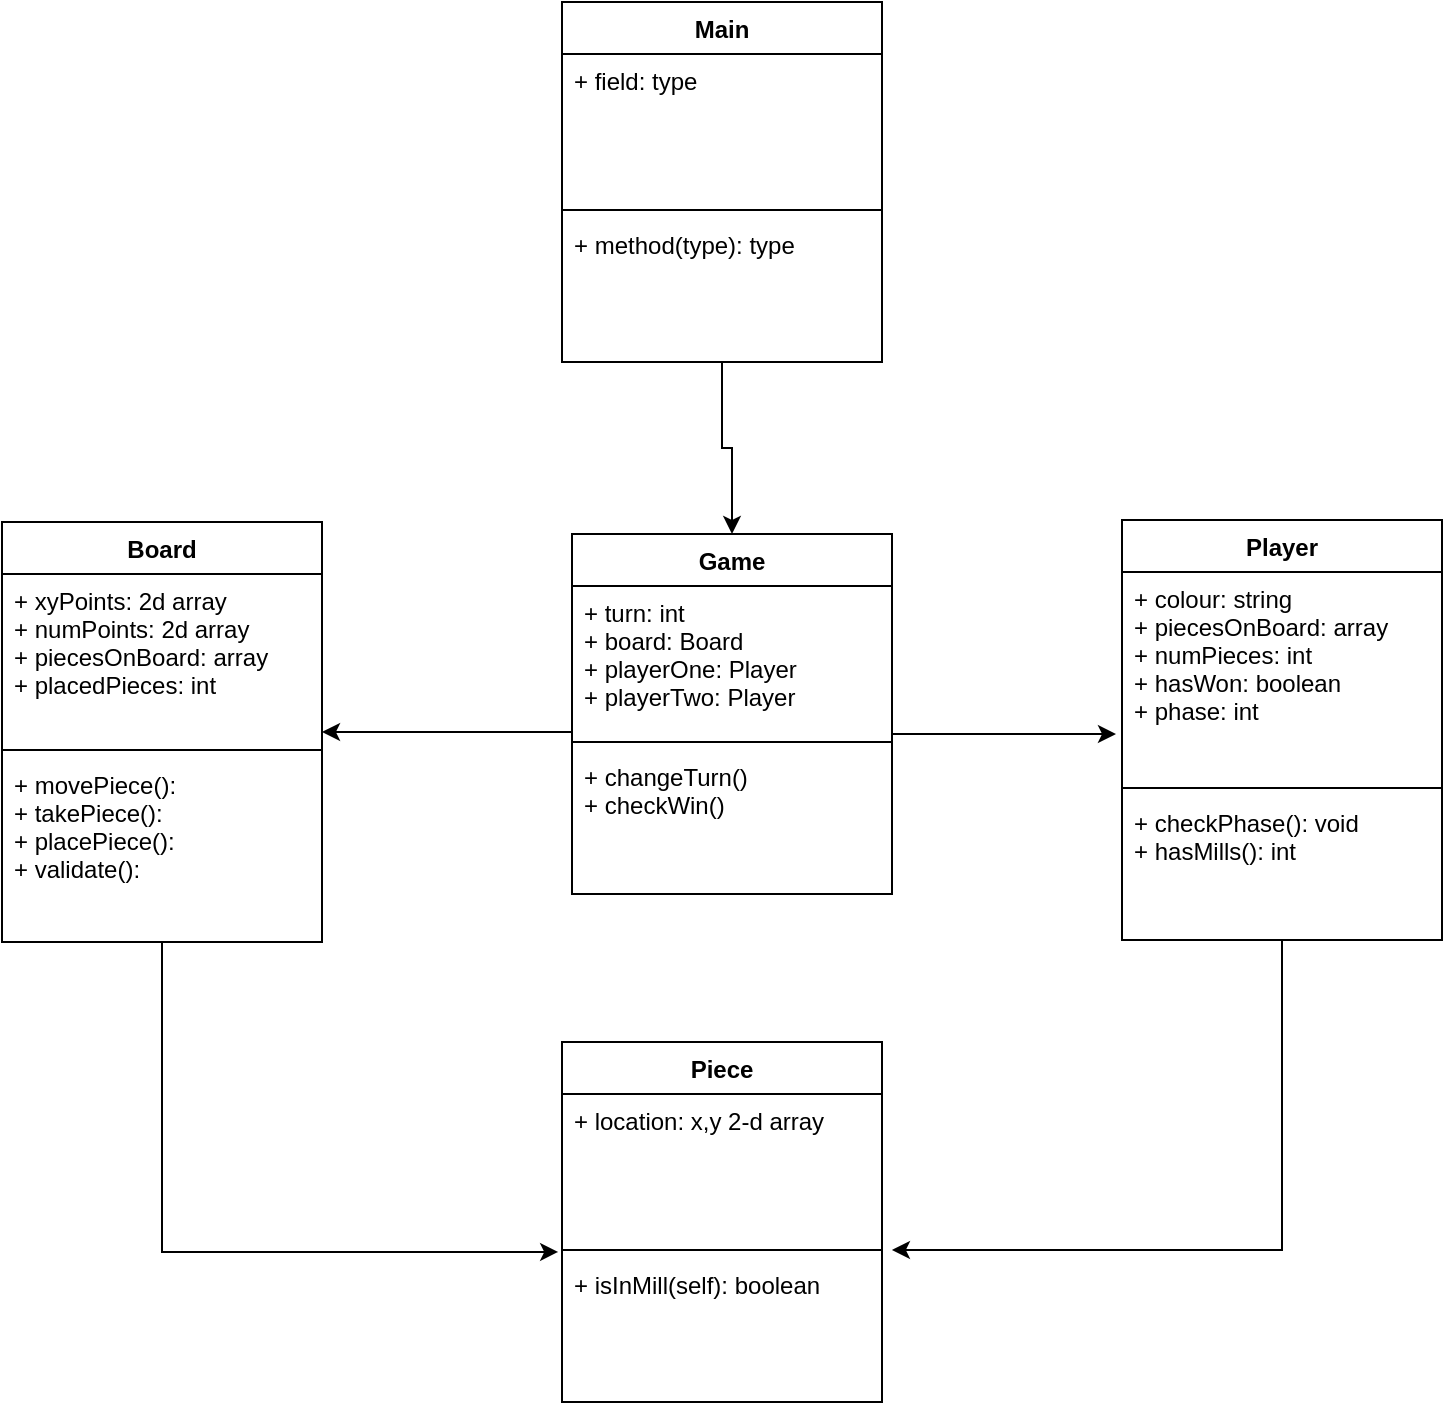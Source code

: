 <mxfile version="11.3.0" type="device" pages="1"><diagram id="_8Vr46oQXv-iLG5XgRe4" name="Page-1"><mxGraphModel dx="1338" dy="730" grid="1" gridSize="10" guides="1" tooltips="1" connect="1" arrows="1" fold="1" page="1" pageScale="1" pageWidth="850" pageHeight="1100" math="0" shadow="0"><root><mxCell id="0"/><mxCell id="1" parent="0"/><mxCell id="b1Ultaox7F1K_KP7GB1o-30" style="edgeStyle=orthogonalEdgeStyle;rounded=0;orthogonalLoop=1;jettySize=auto;html=1;entryX=1;entryY=0.5;entryDx=0;entryDy=0;" edge="1" parent="1" source="b1Ultaox7F1K_KP7GB1o-7" target="b1Ultaox7F1K_KP7GB1o-11"><mxGeometry relative="1" as="geometry"><Array as="points"><mxPoint x="320" y="405"/><mxPoint x="320" y="405"/></Array></mxGeometry></mxCell><mxCell id="b1Ultaox7F1K_KP7GB1o-34" style="edgeStyle=orthogonalEdgeStyle;rounded=0;orthogonalLoop=1;jettySize=auto;html=1;" edge="1" parent="1" source="b1Ultaox7F1K_KP7GB1o-7"><mxGeometry relative="1" as="geometry"><mxPoint x="617" y="406" as="targetPoint"/><Array as="points"><mxPoint x="540" y="406"/><mxPoint x="540" y="406"/></Array></mxGeometry></mxCell><mxCell id="b1Ultaox7F1K_KP7GB1o-7" value="Game" style="swimlane;fontStyle=1;align=center;verticalAlign=top;childLayout=stackLayout;horizontal=1;startSize=26;horizontalStack=0;resizeParent=1;resizeParentMax=0;resizeLast=0;collapsible=1;marginBottom=0;" vertex="1" parent="1"><mxGeometry x="345" y="306" width="160" height="180" as="geometry"/></mxCell><mxCell id="b1Ultaox7F1K_KP7GB1o-8" value="+ turn: int&#xA;+ board: Board&#xA;+ playerOne: Player&#xA;+ playerTwo: Player&#xA;" style="text;strokeColor=none;fillColor=none;align=left;verticalAlign=top;spacingLeft=4;spacingRight=4;overflow=hidden;rotatable=0;points=[[0,0.5],[1,0.5]];portConstraint=eastwest;" vertex="1" parent="b1Ultaox7F1K_KP7GB1o-7"><mxGeometry y="26" width="160" height="74" as="geometry"/></mxCell><mxCell id="b1Ultaox7F1K_KP7GB1o-9" value="" style="line;strokeWidth=1;fillColor=none;align=left;verticalAlign=middle;spacingTop=-1;spacingLeft=3;spacingRight=3;rotatable=0;labelPosition=right;points=[];portConstraint=eastwest;" vertex="1" parent="b1Ultaox7F1K_KP7GB1o-7"><mxGeometry y="100" width="160" height="8" as="geometry"/></mxCell><mxCell id="b1Ultaox7F1K_KP7GB1o-10" value="+ changeTurn()&#xA;+ checkWin()&#xA;" style="text;strokeColor=none;fillColor=none;align=left;verticalAlign=top;spacingLeft=4;spacingRight=4;overflow=hidden;rotatable=0;points=[[0,0.5],[1,0.5]];portConstraint=eastwest;" vertex="1" parent="b1Ultaox7F1K_KP7GB1o-7"><mxGeometry y="108" width="160" height="72" as="geometry"/></mxCell><mxCell id="b1Ultaox7F1K_KP7GB1o-36" style="edgeStyle=orthogonalEdgeStyle;rounded=0;orthogonalLoop=1;jettySize=auto;html=1;entryX=-0.012;entryY=-0.042;entryDx=0;entryDy=0;entryPerimeter=0;" edge="1" parent="1" source="b1Ultaox7F1K_KP7GB1o-11" target="b1Ultaox7F1K_KP7GB1o-18"><mxGeometry relative="1" as="geometry"/></mxCell><mxCell id="b1Ultaox7F1K_KP7GB1o-11" value="Board" style="swimlane;fontStyle=1;align=center;verticalAlign=top;childLayout=stackLayout;horizontal=1;startSize=26;horizontalStack=0;resizeParent=1;resizeParentMax=0;resizeLast=0;collapsible=1;marginBottom=0;" vertex="1" parent="1"><mxGeometry x="60" y="300" width="160" height="210" as="geometry"/></mxCell><mxCell id="b1Ultaox7F1K_KP7GB1o-12" value="+ xyPoints: 2d array&#xA;+ numPoints: 2d array&#xA;+ piecesOnBoard: array&#xA;+ placedPieces: int&#xA;" style="text;strokeColor=none;fillColor=none;align=left;verticalAlign=top;spacingLeft=4;spacingRight=4;overflow=hidden;rotatable=0;points=[[0,0.5],[1,0.5]];portConstraint=eastwest;" vertex="1" parent="b1Ultaox7F1K_KP7GB1o-11"><mxGeometry y="26" width="160" height="84" as="geometry"/></mxCell><mxCell id="b1Ultaox7F1K_KP7GB1o-13" value="" style="line;strokeWidth=1;fillColor=none;align=left;verticalAlign=middle;spacingTop=-1;spacingLeft=3;spacingRight=3;rotatable=0;labelPosition=right;points=[];portConstraint=eastwest;" vertex="1" parent="b1Ultaox7F1K_KP7GB1o-11"><mxGeometry y="110" width="160" height="8" as="geometry"/></mxCell><mxCell id="b1Ultaox7F1K_KP7GB1o-14" value="+ movePiece():&#xA;+ takePiece():&#xA;+ placePiece():&#xA;+ validate():&#xA;" style="text;strokeColor=none;fillColor=none;align=left;verticalAlign=top;spacingLeft=4;spacingRight=4;overflow=hidden;rotatable=0;points=[[0,0.5],[1,0.5]];portConstraint=eastwest;" vertex="1" parent="b1Ultaox7F1K_KP7GB1o-11"><mxGeometry y="118" width="160" height="92" as="geometry"/></mxCell><mxCell id="b1Ultaox7F1K_KP7GB1o-15" value="Piece" style="swimlane;fontStyle=1;align=center;verticalAlign=top;childLayout=stackLayout;horizontal=1;startSize=26;horizontalStack=0;resizeParent=1;resizeParentMax=0;resizeLast=0;collapsible=1;marginBottom=0;" vertex="1" parent="1"><mxGeometry x="340" y="560" width="160" height="180" as="geometry"/></mxCell><mxCell id="b1Ultaox7F1K_KP7GB1o-16" value="+ location: x,y 2-d array&#xA;" style="text;strokeColor=none;fillColor=none;align=left;verticalAlign=top;spacingLeft=4;spacingRight=4;overflow=hidden;rotatable=0;points=[[0,0.5],[1,0.5]];portConstraint=eastwest;" vertex="1" parent="b1Ultaox7F1K_KP7GB1o-15"><mxGeometry y="26" width="160" height="74" as="geometry"/></mxCell><mxCell id="b1Ultaox7F1K_KP7GB1o-17" value="" style="line;strokeWidth=1;fillColor=none;align=left;verticalAlign=middle;spacingTop=-1;spacingLeft=3;spacingRight=3;rotatable=0;labelPosition=right;points=[];portConstraint=eastwest;" vertex="1" parent="b1Ultaox7F1K_KP7GB1o-15"><mxGeometry y="100" width="160" height="8" as="geometry"/></mxCell><mxCell id="b1Ultaox7F1K_KP7GB1o-18" value="+ isInMill(self): boolean" style="text;strokeColor=none;fillColor=none;align=left;verticalAlign=top;spacingLeft=4;spacingRight=4;overflow=hidden;rotatable=0;points=[[0,0.5],[1,0.5]];portConstraint=eastwest;" vertex="1" parent="b1Ultaox7F1K_KP7GB1o-15"><mxGeometry y="108" width="160" height="72" as="geometry"/></mxCell><mxCell id="b1Ultaox7F1K_KP7GB1o-35" style="edgeStyle=orthogonalEdgeStyle;rounded=0;orthogonalLoop=1;jettySize=auto;html=1;entryX=1.031;entryY=-0.056;entryDx=0;entryDy=0;entryPerimeter=0;" edge="1" parent="1" source="b1Ultaox7F1K_KP7GB1o-19" target="b1Ultaox7F1K_KP7GB1o-18"><mxGeometry relative="1" as="geometry"/></mxCell><mxCell id="b1Ultaox7F1K_KP7GB1o-19" value="Player" style="swimlane;fontStyle=1;align=center;verticalAlign=top;childLayout=stackLayout;horizontal=1;startSize=26;horizontalStack=0;resizeParent=1;resizeParentMax=0;resizeLast=0;collapsible=1;marginBottom=0;" vertex="1" parent="1"><mxGeometry x="620" y="299" width="160" height="210" as="geometry"/></mxCell><mxCell id="b1Ultaox7F1K_KP7GB1o-20" value="+ colour: string&#xA;+ piecesOnBoard: array&#xA;+ numPieces: int&#xA;+ hasWon: boolean&#xA;+ phase: int&#xA;" style="text;strokeColor=none;fillColor=none;align=left;verticalAlign=top;spacingLeft=4;spacingRight=4;overflow=hidden;rotatable=0;points=[[0,0.5],[1,0.5]];portConstraint=eastwest;" vertex="1" parent="b1Ultaox7F1K_KP7GB1o-19"><mxGeometry y="26" width="160" height="104" as="geometry"/></mxCell><mxCell id="b1Ultaox7F1K_KP7GB1o-21" value="" style="line;strokeWidth=1;fillColor=none;align=left;verticalAlign=middle;spacingTop=-1;spacingLeft=3;spacingRight=3;rotatable=0;labelPosition=right;points=[];portConstraint=eastwest;" vertex="1" parent="b1Ultaox7F1K_KP7GB1o-19"><mxGeometry y="130" width="160" height="8" as="geometry"/></mxCell><mxCell id="b1Ultaox7F1K_KP7GB1o-22" value="+ checkPhase(): void&#xA;+ hasMills(): int" style="text;strokeColor=none;fillColor=none;align=left;verticalAlign=top;spacingLeft=4;spacingRight=4;overflow=hidden;rotatable=0;points=[[0,0.5],[1,0.5]];portConstraint=eastwest;" vertex="1" parent="b1Ultaox7F1K_KP7GB1o-19"><mxGeometry y="138" width="160" height="72" as="geometry"/></mxCell><mxCell id="b1Ultaox7F1K_KP7GB1o-29" style="edgeStyle=orthogonalEdgeStyle;rounded=0;orthogonalLoop=1;jettySize=auto;html=1;entryX=0.5;entryY=0;entryDx=0;entryDy=0;" edge="1" parent="1" source="b1Ultaox7F1K_KP7GB1o-24" target="b1Ultaox7F1K_KP7GB1o-7"><mxGeometry relative="1" as="geometry"/></mxCell><mxCell id="b1Ultaox7F1K_KP7GB1o-24" value="Main&#xA;" style="swimlane;fontStyle=1;align=center;verticalAlign=top;childLayout=stackLayout;horizontal=1;startSize=26;horizontalStack=0;resizeParent=1;resizeParentMax=0;resizeLast=0;collapsible=1;marginBottom=0;" vertex="1" parent="1"><mxGeometry x="340" y="40" width="160" height="180" as="geometry"/></mxCell><mxCell id="b1Ultaox7F1K_KP7GB1o-25" value="+ field: type" style="text;strokeColor=none;fillColor=none;align=left;verticalAlign=top;spacingLeft=4;spacingRight=4;overflow=hidden;rotatable=0;points=[[0,0.5],[1,0.5]];portConstraint=eastwest;" vertex="1" parent="b1Ultaox7F1K_KP7GB1o-24"><mxGeometry y="26" width="160" height="74" as="geometry"/></mxCell><mxCell id="b1Ultaox7F1K_KP7GB1o-26" value="" style="line;strokeWidth=1;fillColor=none;align=left;verticalAlign=middle;spacingTop=-1;spacingLeft=3;spacingRight=3;rotatable=0;labelPosition=right;points=[];portConstraint=eastwest;" vertex="1" parent="b1Ultaox7F1K_KP7GB1o-24"><mxGeometry y="100" width="160" height="8" as="geometry"/></mxCell><mxCell id="b1Ultaox7F1K_KP7GB1o-27" value="+ method(type): type" style="text;strokeColor=none;fillColor=none;align=left;verticalAlign=top;spacingLeft=4;spacingRight=4;overflow=hidden;rotatable=0;points=[[0,0.5],[1,0.5]];portConstraint=eastwest;" vertex="1" parent="b1Ultaox7F1K_KP7GB1o-24"><mxGeometry y="108" width="160" height="72" as="geometry"/></mxCell></root></mxGraphModel></diagram></mxfile>